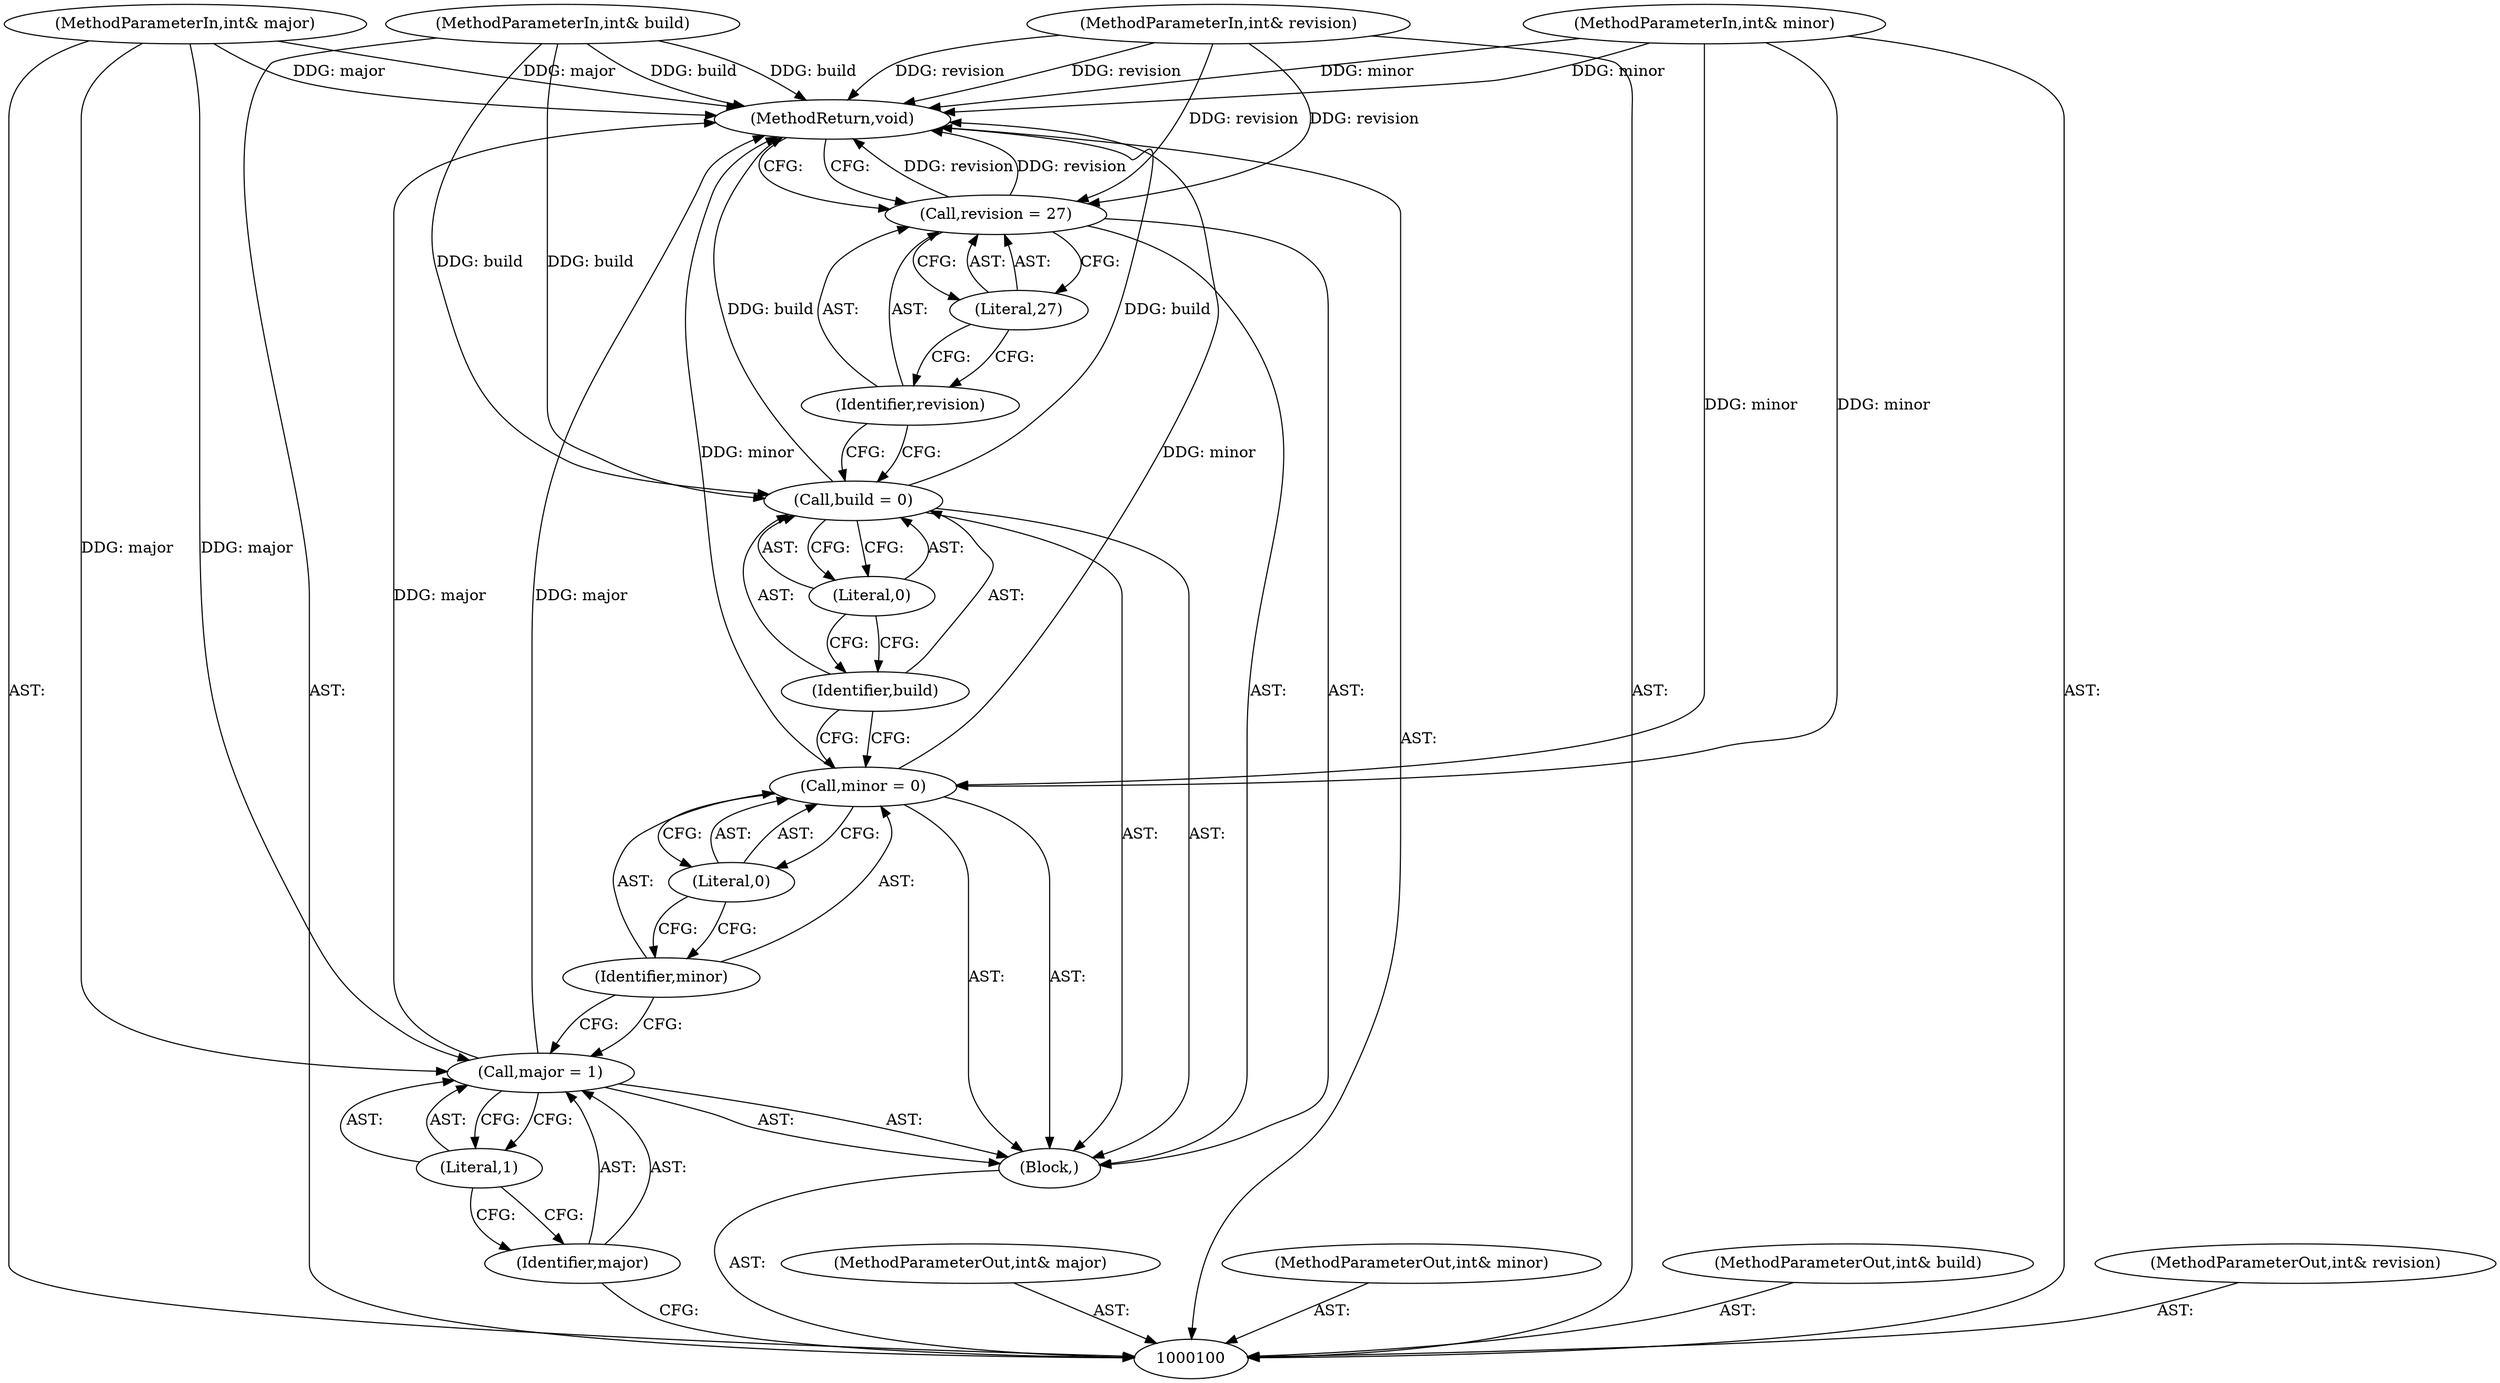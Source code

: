 digraph "1_Android_04839626ed859623901ebd3a5fd483982186b59d_141" {
"1000118" [label="(MethodReturn,void)"];
"1000101" [label="(MethodParameterIn,int& major)"];
"1000128" [label="(MethodParameterOut,int& major)"];
"1000102" [label="(MethodParameterIn,int& minor)"];
"1000129" [label="(MethodParameterOut,int& minor)"];
"1000103" [label="(MethodParameterIn,int& build)"];
"1000130" [label="(MethodParameterOut,int& build)"];
"1000104" [label="(MethodParameterIn,int& revision)"];
"1000131" [label="(MethodParameterOut,int& revision)"];
"1000105" [label="(Block,)"];
"1000108" [label="(Literal,1)"];
"1000106" [label="(Call,major = 1)"];
"1000107" [label="(Identifier,major)"];
"1000111" [label="(Literal,0)"];
"1000109" [label="(Call,minor = 0)"];
"1000110" [label="(Identifier,minor)"];
"1000114" [label="(Literal,0)"];
"1000112" [label="(Call,build = 0)"];
"1000113" [label="(Identifier,build)"];
"1000117" [label="(Literal,27)"];
"1000115" [label="(Call,revision = 27)"];
"1000116" [label="(Identifier,revision)"];
"1000118" -> "1000100"  [label="AST: "];
"1000118" -> "1000115"  [label="CFG: "];
"1000106" -> "1000118"  [label="DDG: major"];
"1000104" -> "1000118"  [label="DDG: revision"];
"1000103" -> "1000118"  [label="DDG: build"];
"1000115" -> "1000118"  [label="DDG: revision"];
"1000102" -> "1000118"  [label="DDG: minor"];
"1000112" -> "1000118"  [label="DDG: build"];
"1000101" -> "1000118"  [label="DDG: major"];
"1000109" -> "1000118"  [label="DDG: minor"];
"1000101" -> "1000100"  [label="AST: "];
"1000101" -> "1000118"  [label="DDG: major"];
"1000101" -> "1000106"  [label="DDG: major"];
"1000128" -> "1000100"  [label="AST: "];
"1000102" -> "1000100"  [label="AST: "];
"1000102" -> "1000118"  [label="DDG: minor"];
"1000102" -> "1000109"  [label="DDG: minor"];
"1000129" -> "1000100"  [label="AST: "];
"1000103" -> "1000100"  [label="AST: "];
"1000103" -> "1000118"  [label="DDG: build"];
"1000103" -> "1000112"  [label="DDG: build"];
"1000130" -> "1000100"  [label="AST: "];
"1000104" -> "1000100"  [label="AST: "];
"1000104" -> "1000118"  [label="DDG: revision"];
"1000104" -> "1000115"  [label="DDG: revision"];
"1000131" -> "1000100"  [label="AST: "];
"1000105" -> "1000100"  [label="AST: "];
"1000106" -> "1000105"  [label="AST: "];
"1000109" -> "1000105"  [label="AST: "];
"1000112" -> "1000105"  [label="AST: "];
"1000115" -> "1000105"  [label="AST: "];
"1000108" -> "1000106"  [label="AST: "];
"1000108" -> "1000107"  [label="CFG: "];
"1000106" -> "1000108"  [label="CFG: "];
"1000106" -> "1000105"  [label="AST: "];
"1000106" -> "1000108"  [label="CFG: "];
"1000107" -> "1000106"  [label="AST: "];
"1000108" -> "1000106"  [label="AST: "];
"1000110" -> "1000106"  [label="CFG: "];
"1000106" -> "1000118"  [label="DDG: major"];
"1000101" -> "1000106"  [label="DDG: major"];
"1000107" -> "1000106"  [label="AST: "];
"1000107" -> "1000100"  [label="CFG: "];
"1000108" -> "1000107"  [label="CFG: "];
"1000111" -> "1000109"  [label="AST: "];
"1000111" -> "1000110"  [label="CFG: "];
"1000109" -> "1000111"  [label="CFG: "];
"1000109" -> "1000105"  [label="AST: "];
"1000109" -> "1000111"  [label="CFG: "];
"1000110" -> "1000109"  [label="AST: "];
"1000111" -> "1000109"  [label="AST: "];
"1000113" -> "1000109"  [label="CFG: "];
"1000109" -> "1000118"  [label="DDG: minor"];
"1000102" -> "1000109"  [label="DDG: minor"];
"1000110" -> "1000109"  [label="AST: "];
"1000110" -> "1000106"  [label="CFG: "];
"1000111" -> "1000110"  [label="CFG: "];
"1000114" -> "1000112"  [label="AST: "];
"1000114" -> "1000113"  [label="CFG: "];
"1000112" -> "1000114"  [label="CFG: "];
"1000112" -> "1000105"  [label="AST: "];
"1000112" -> "1000114"  [label="CFG: "];
"1000113" -> "1000112"  [label="AST: "];
"1000114" -> "1000112"  [label="AST: "];
"1000116" -> "1000112"  [label="CFG: "];
"1000112" -> "1000118"  [label="DDG: build"];
"1000103" -> "1000112"  [label="DDG: build"];
"1000113" -> "1000112"  [label="AST: "];
"1000113" -> "1000109"  [label="CFG: "];
"1000114" -> "1000113"  [label="CFG: "];
"1000117" -> "1000115"  [label="AST: "];
"1000117" -> "1000116"  [label="CFG: "];
"1000115" -> "1000117"  [label="CFG: "];
"1000115" -> "1000105"  [label="AST: "];
"1000115" -> "1000117"  [label="CFG: "];
"1000116" -> "1000115"  [label="AST: "];
"1000117" -> "1000115"  [label="AST: "];
"1000118" -> "1000115"  [label="CFG: "];
"1000115" -> "1000118"  [label="DDG: revision"];
"1000104" -> "1000115"  [label="DDG: revision"];
"1000116" -> "1000115"  [label="AST: "];
"1000116" -> "1000112"  [label="CFG: "];
"1000117" -> "1000116"  [label="CFG: "];
}
